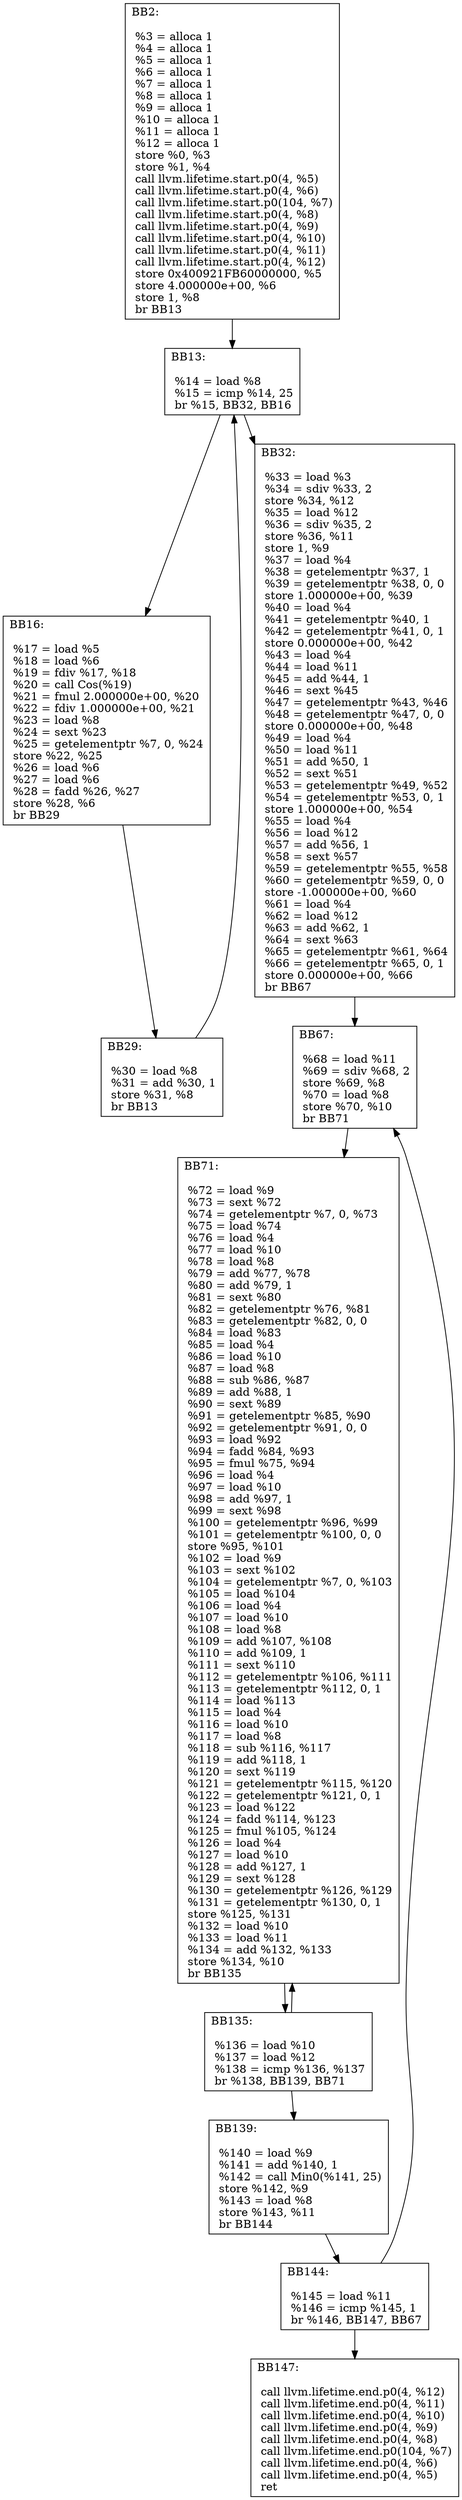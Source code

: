 digraph "CFG of Exptab function"{
	BB2[shape=record,label="{BB2:\l\l
	 %3 = alloca  1\l	 %4 = alloca  1\l	 %5 = alloca  1\l	 %6 = alloca  1\l	 %7 = alloca  1\l	 %8 = alloca  1\l	 %9 = alloca  1\l	 %10 = alloca  1\l	 %11 = alloca  1\l	 %12 = alloca  1\l	 store  %0,  %3\l	 store  %1,  %4\l	 call llvm.lifetime.start.p0(4, %5)\l	 call llvm.lifetime.start.p0(4, %6)\l	 call llvm.lifetime.start.p0(104, %7)\l	 call llvm.lifetime.start.p0(4, %8)\l	 call llvm.lifetime.start.p0(4, %9)\l	 call llvm.lifetime.start.p0(4, %10)\l	 call llvm.lifetime.start.p0(4, %11)\l	 call llvm.lifetime.start.p0(4, %12)\l	 store  0x400921FB60000000,  %5\l	 store  4.000000e+00,  %6\l	 store  1,  %8\l	 br BB13\l	}"];
	BB2 -> BB13
	BB13[shape=record,label="{BB13:\l\l
	 %14 = load  %8\l	 %15 = icmp  %14,  25\l	 br %15, BB32, BB16\l	}"];
	BB13 -> BB16
	BB13 -> BB32
	BB16[shape=record,label="{BB16:\l\l
	 %17 = load  %5\l	 %18 = load  %6\l	 %19 = fdiv  %17,  %18\l	 %20 = call Cos(%19)\l	 %21 = fmul  2.000000e+00,  %20\l	 %22 = fdiv  1.000000e+00,  %21\l	 %23 = load  %8\l	 %24 = sext  %23\l	 %25 = getelementptr  %7,  0,  %24\l	 store  %22,  %25\l	 %26 = load  %6\l	 %27 = load  %6\l	 %28 = fadd  %26,  %27\l	 store  %28,  %6\l	 br BB29\l	}"];
	BB16 -> BB29
	BB29[shape=record,label="{BB29:\l\l
	 %30 = load  %8\l	 %31 = add  %30,  1\l	 store  %31,  %8\l	 br BB13\l	}"];
	BB29 -> BB13
	BB32[shape=record,label="{BB32:\l\l
	 %33 = load  %3\l	 %34 = sdiv  %33,  2\l	 store  %34,  %12\l	 %35 = load  %12\l	 %36 = sdiv  %35,  2\l	 store  %36,  %11\l	 store  1,  %9\l	 %37 = load  %4\l	 %38 = getelementptr  %37,  1\l	 %39 = getelementptr  %38,  0,  0\l	 store  1.000000e+00,  %39\l	 %40 = load  %4\l	 %41 = getelementptr  %40,  1\l	 %42 = getelementptr  %41,  0,  1\l	 store  0.000000e+00,  %42\l	 %43 = load  %4\l	 %44 = load  %11\l	 %45 = add  %44,  1\l	 %46 = sext  %45\l	 %47 = getelementptr  %43,  %46\l	 %48 = getelementptr  %47,  0,  0\l	 store  0.000000e+00,  %48\l	 %49 = load  %4\l	 %50 = load  %11\l	 %51 = add  %50,  1\l	 %52 = sext  %51\l	 %53 = getelementptr  %49,  %52\l	 %54 = getelementptr  %53,  0,  1\l	 store  1.000000e+00,  %54\l	 %55 = load  %4\l	 %56 = load  %12\l	 %57 = add  %56,  1\l	 %58 = sext  %57\l	 %59 = getelementptr  %55,  %58\l	 %60 = getelementptr  %59,  0,  0\l	 store  -1.000000e+00,  %60\l	 %61 = load  %4\l	 %62 = load  %12\l	 %63 = add  %62,  1\l	 %64 = sext  %63\l	 %65 = getelementptr  %61,  %64\l	 %66 = getelementptr  %65,  0,  1\l	 store  0.000000e+00,  %66\l	 br BB67\l	}"];
	BB32 -> BB67
	BB67[shape=record,label="{BB67:\l\l
	 %68 = load  %11\l	 %69 = sdiv  %68,  2\l	 store  %69,  %8\l	 %70 = load  %8\l	 store  %70,  %10\l	 br BB71\l	}"];
	BB67 -> BB71
	BB71[shape=record,label="{BB71:\l\l
	 %72 = load  %9\l	 %73 = sext  %72\l	 %74 = getelementptr  %7,  0,  %73\l	 %75 = load  %74\l	 %76 = load  %4\l	 %77 = load  %10\l	 %78 = load  %8\l	 %79 = add  %77,  %78\l	 %80 = add  %79,  1\l	 %81 = sext  %80\l	 %82 = getelementptr  %76,  %81\l	 %83 = getelementptr  %82,  0,  0\l	 %84 = load  %83\l	 %85 = load  %4\l	 %86 = load  %10\l	 %87 = load  %8\l	 %88 = sub  %86,  %87\l	 %89 = add  %88,  1\l	 %90 = sext  %89\l	 %91 = getelementptr  %85,  %90\l	 %92 = getelementptr  %91,  0,  0\l	 %93 = load  %92\l	 %94 = fadd  %84,  %93\l	 %95 = fmul  %75,  %94\l	 %96 = load  %4\l	 %97 = load  %10\l	 %98 = add  %97,  1\l	 %99 = sext  %98\l	 %100 = getelementptr  %96,  %99\l	 %101 = getelementptr  %100,  0,  0\l	 store  %95,  %101\l	 %102 = load  %9\l	 %103 = sext  %102\l	 %104 = getelementptr  %7,  0,  %103\l	 %105 = load  %104\l	 %106 = load  %4\l	 %107 = load  %10\l	 %108 = load  %8\l	 %109 = add  %107,  %108\l	 %110 = add  %109,  1\l	 %111 = sext  %110\l	 %112 = getelementptr  %106,  %111\l	 %113 = getelementptr  %112,  0,  1\l	 %114 = load  %113\l	 %115 = load  %4\l	 %116 = load  %10\l	 %117 = load  %8\l	 %118 = sub  %116,  %117\l	 %119 = add  %118,  1\l	 %120 = sext  %119\l	 %121 = getelementptr  %115,  %120\l	 %122 = getelementptr  %121,  0,  1\l	 %123 = load  %122\l	 %124 = fadd  %114,  %123\l	 %125 = fmul  %105,  %124\l	 %126 = load  %4\l	 %127 = load  %10\l	 %128 = add  %127,  1\l	 %129 = sext  %128\l	 %130 = getelementptr  %126,  %129\l	 %131 = getelementptr  %130,  0,  1\l	 store  %125,  %131\l	 %132 = load  %10\l	 %133 = load  %11\l	 %134 = add  %132,  %133\l	 store  %134,  %10\l	 br BB135\l	}"];
	BB71 -> BB135
	BB135[shape=record,label="{BB135:\l\l
	 %136 = load  %10\l	 %137 = load  %12\l	 %138 = icmp  %136,  %137\l	 br %138, BB139, BB71\l	}"];
	BB135 -> BB71
	BB135 -> BB139
	BB139[shape=record,label="{BB139:\l\l
	 %140 = load  %9\l	 %141 = add  %140,  1\l	 %142 = call Min0(%141, 25)\l	 store  %142,  %9\l	 %143 = load  %8\l	 store  %143,  %11\l	 br BB144\l	}"];
	BB139 -> BB144
	BB144[shape=record,label="{BB144:\l\l
	 %145 = load  %11\l	 %146 = icmp  %145,  1\l	 br %146, BB147, BB67\l	}"];
	BB144 -> BB67
	BB144 -> BB147
	BB147[shape=record,label="{BB147:\l\l
	 call llvm.lifetime.end.p0(4, %12)\l	 call llvm.lifetime.end.p0(4, %11)\l	 call llvm.lifetime.end.p0(4, %10)\l	 call llvm.lifetime.end.p0(4, %9)\l	 call llvm.lifetime.end.p0(4, %8)\l	 call llvm.lifetime.end.p0(104, %7)\l	 call llvm.lifetime.end.p0(4, %6)\l	 call llvm.lifetime.end.p0(4, %5)\l	 ret \l	}"];
}
